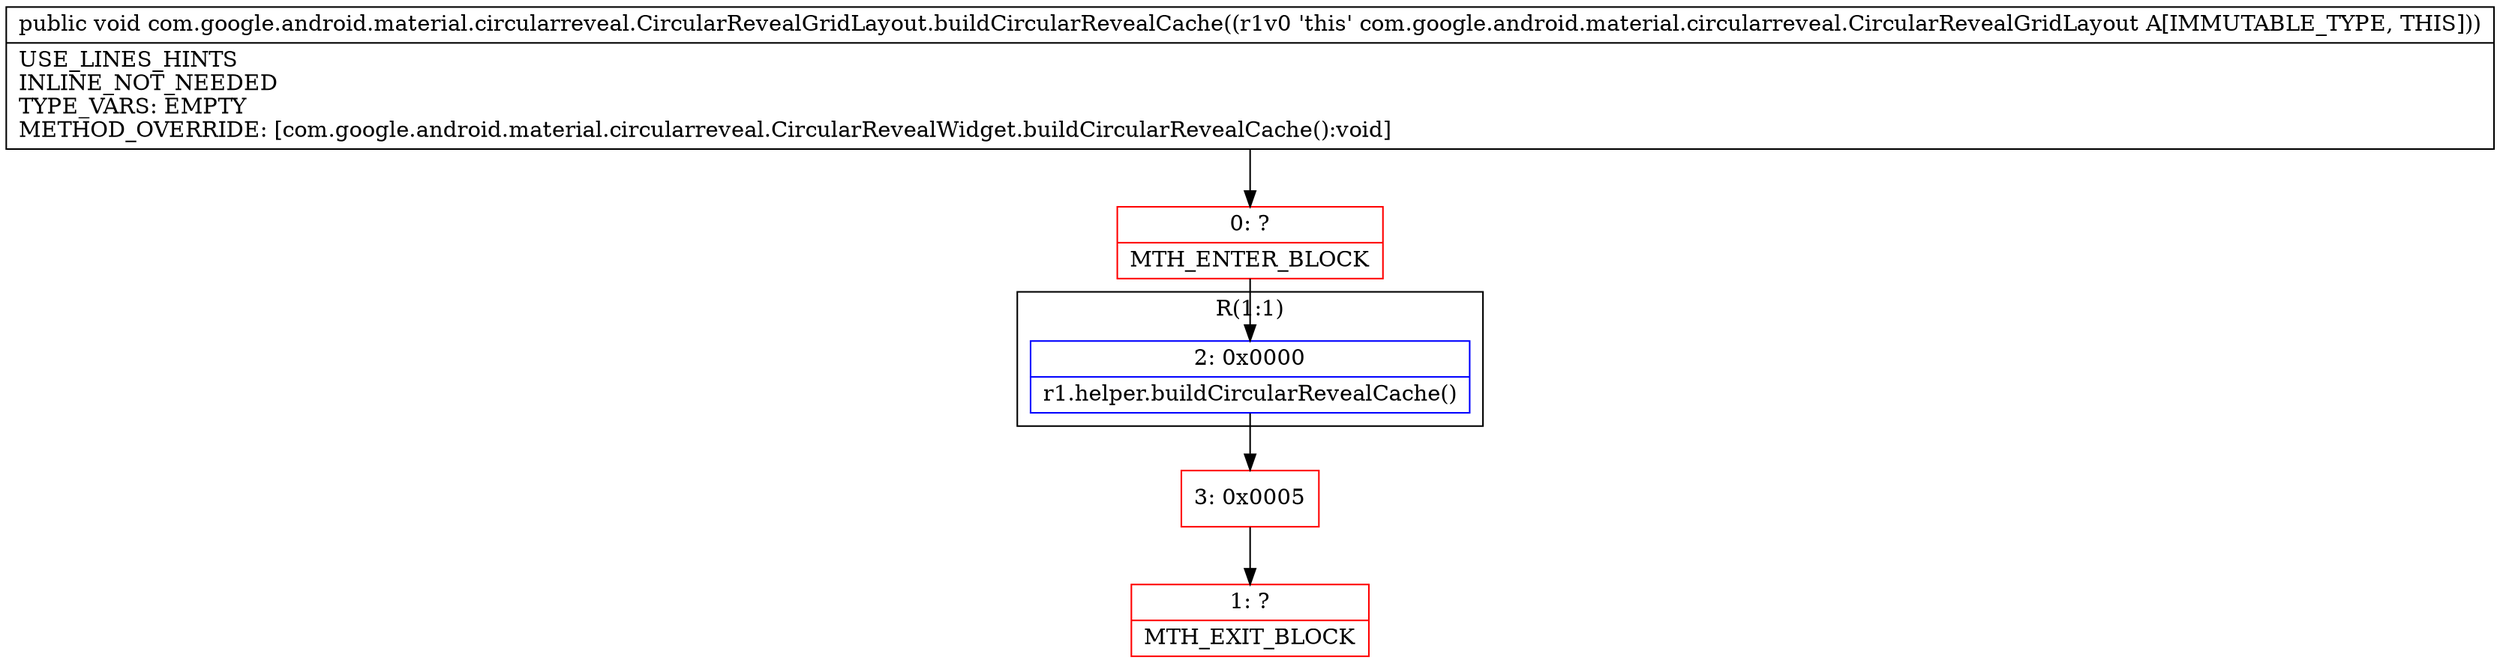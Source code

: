 digraph "CFG forcom.google.android.material.circularreveal.CircularRevealGridLayout.buildCircularRevealCache()V" {
subgraph cluster_Region_114941557 {
label = "R(1:1)";
node [shape=record,color=blue];
Node_2 [shape=record,label="{2\:\ 0x0000|r1.helper.buildCircularRevealCache()\l}"];
}
Node_0 [shape=record,color=red,label="{0\:\ ?|MTH_ENTER_BLOCK\l}"];
Node_3 [shape=record,color=red,label="{3\:\ 0x0005}"];
Node_1 [shape=record,color=red,label="{1\:\ ?|MTH_EXIT_BLOCK\l}"];
MethodNode[shape=record,label="{public void com.google.android.material.circularreveal.CircularRevealGridLayout.buildCircularRevealCache((r1v0 'this' com.google.android.material.circularreveal.CircularRevealGridLayout A[IMMUTABLE_TYPE, THIS]))  | USE_LINES_HINTS\lINLINE_NOT_NEEDED\lTYPE_VARS: EMPTY\lMETHOD_OVERRIDE: [com.google.android.material.circularreveal.CircularRevealWidget.buildCircularRevealCache():void]\l}"];
MethodNode -> Node_0;Node_2 -> Node_3;
Node_0 -> Node_2;
Node_3 -> Node_1;
}

